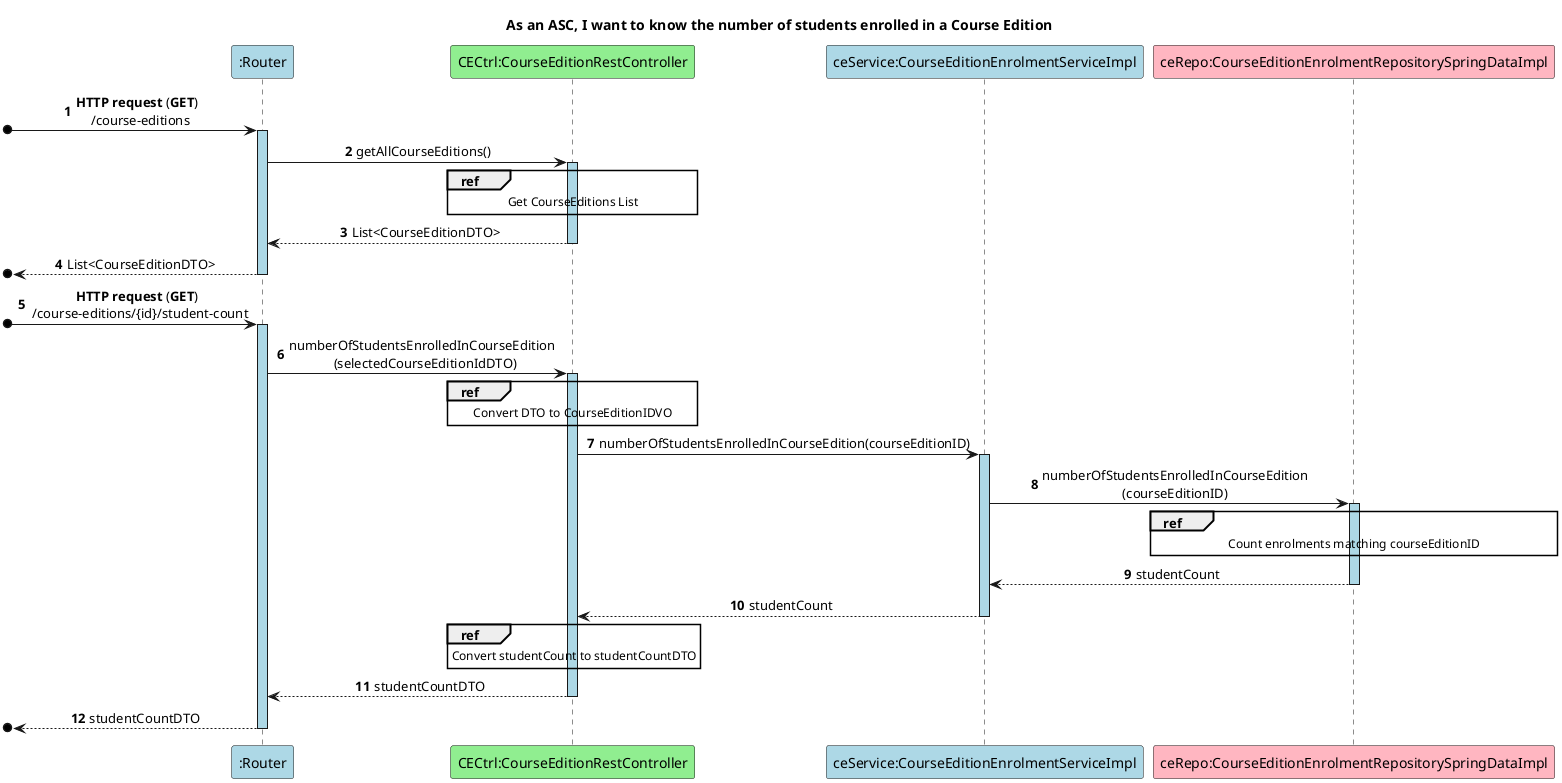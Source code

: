 @startuml

autonumber

title As an ASC, I want to know the number of students enrolled in a Course Edition
skinparam sequenceMessageAlign center
skinparam sequenceLifeLineBackgroundColor #lightblue

participant ":Router" as UI #lightblue
participant "CECtrl:CourseEditionRestController" as ceC #lightgreen
participant "ceService:CourseEditionEnrolmentServiceImpl" as S #lightblue
participant "ceRepo:CourseEditionEnrolmentRepositorySpringDataImpl" as R #lightpink

[o-> UI ++: **HTTP request** (**GET**) \n /course-editions

UI -> ceC ++: getAllCourseEditions()

ref over ceC
    Get CourseEditions List
end ref

ceC --> UI --: List<CourseEditionDTO>
[o<-- UI --: List<CourseEditionDTO>

[o-> UI ++ : **HTTP request** (**GET**) \n /course-editions/{id}/student-count

UI -> ceC ++ : numberOfStudentsEnrolledInCourseEdition \n (selectedCourseEditionIdDTO)

ref over ceC
    Convert DTO to CourseEditionIDVO
end ref

ceC -> S ++ : numberOfStudentsEnrolledInCourseEdition(courseEditionID)

S -> R ++ : numberOfStudentsEnrolledInCourseEdition\n(courseEditionID)

ref over R
    Count enrolments matching courseEditionID
end ref

R --> S --: studentCount
S --> ceC --: studentCount

ref over ceC
    Convert studentCount to studentCountDTO
end ref

ceC --> UI --: studentCountDTO
[o<-- UI --: studentCountDTO

@enduml